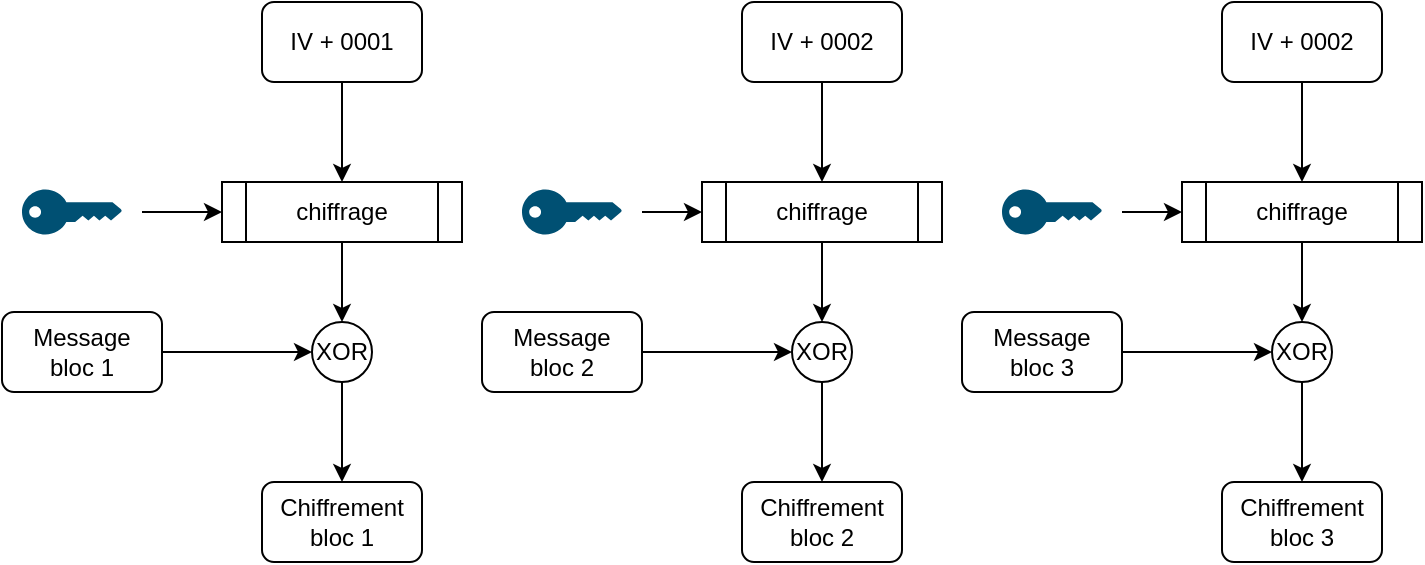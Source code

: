 <mxfile version="15.7.3"><diagram id="R94866wrfydmjI1TcIGw" name="Page-1"><mxGraphModel dx="970" dy="684" grid="1" gridSize="10" guides="1" tooltips="1" connect="1" arrows="1" fold="1" page="1" pageScale="1" pageWidth="850" pageHeight="1100" math="0" shadow="0"><root><mxCell id="0"/><mxCell id="1" parent="0"/><mxCell id="hJnjnGaDH_ha2pBOBL41-1" value="" style="edgeStyle=orthogonalEdgeStyle;rounded=0;orthogonalLoop=1;jettySize=auto;html=1;" parent="1" source="UCuat8p_KdAJ_d-03tH1-1" target="UCuat8p_KdAJ_d-03tH1-9" edge="1"><mxGeometry relative="1" as="geometry"/></mxCell><mxCell id="UCuat8p_KdAJ_d-03tH1-1" value="IV + 0001" style="rounded=1;whiteSpace=wrap;html=1;" parent="1" vertex="1"><mxGeometry x="170" y="100" width="80" height="40" as="geometry"/></mxCell><mxCell id="hJnjnGaDH_ha2pBOBL41-5" value="" style="edgeStyle=orthogonalEdgeStyle;rounded=0;orthogonalLoop=1;jettySize=auto;html=1;" parent="1" source="UCuat8p_KdAJ_d-03tH1-5" target="UCuat8p_KdAJ_d-03tH1-13" edge="1"><mxGeometry relative="1" as="geometry"/></mxCell><mxCell id="UCuat8p_KdAJ_d-03tH1-5" value="XOR" style="ellipse;whiteSpace=wrap;html=1;aspect=fixed;" parent="1" vertex="1"><mxGeometry x="195" y="260" width="30" height="30" as="geometry"/></mxCell><mxCell id="hJnjnGaDH_ha2pBOBL41-2" value="" style="edgeStyle=orthogonalEdgeStyle;rounded=0;orthogonalLoop=1;jettySize=auto;html=1;" parent="1" source="UCuat8p_KdAJ_d-03tH1-9" target="UCuat8p_KdAJ_d-03tH1-5" edge="1"><mxGeometry relative="1" as="geometry"/></mxCell><mxCell id="UCuat8p_KdAJ_d-03tH1-9" value="chiffrage" style="shape=process;whiteSpace=wrap;html=1;backgroundOutline=1;" parent="1" vertex="1"><mxGeometry x="150" y="190" width="120" height="30" as="geometry"/></mxCell><mxCell id="UCuat8p_KdAJ_d-03tH1-10" value="" style="endArrow=classic;html=1;rounded=0;entryX=0;entryY=0.5;entryDx=0;entryDy=0;" parent="1" target="UCuat8p_KdAJ_d-03tH1-9" edge="1"><mxGeometry width="50" height="50" relative="1" as="geometry"><mxPoint x="110" y="205" as="sourcePoint"/><mxPoint x="450" y="270" as="targetPoint"/></mxGeometry></mxCell><mxCell id="UCuat8p_KdAJ_d-03tH1-11" value="" style="points=[[0,0.5,0],[0.24,0,0],[0.5,0.28,0],[0.995,0.475,0],[0.5,0.72,0],[0.24,1,0]];verticalLabelPosition=bottom;sketch=0;html=1;verticalAlign=top;aspect=fixed;align=center;pointerEvents=1;shape=mxgraph.cisco19.key;fillColor=#005073;strokeColor=none;" parent="1" vertex="1"><mxGeometry x="50" y="193.75" width="50" height="22.5" as="geometry"/></mxCell><mxCell id="UCuat8p_KdAJ_d-03tH1-13" value="&lt;div&gt;Chiffrement&lt;/div&gt;&lt;div&gt;bloc 1&lt;br&gt;&lt;/div&gt;" style="rounded=1;whiteSpace=wrap;html=1;" parent="1" vertex="1"><mxGeometry x="170" y="340" width="80" height="40" as="geometry"/></mxCell><mxCell id="hJnjnGaDH_ha2pBOBL41-4" value="" style="edgeStyle=orthogonalEdgeStyle;rounded=0;orthogonalLoop=1;jettySize=auto;html=1;" parent="1" source="hJnjnGaDH_ha2pBOBL41-3" target="UCuat8p_KdAJ_d-03tH1-5" edge="1"><mxGeometry relative="1" as="geometry"/></mxCell><mxCell id="hJnjnGaDH_ha2pBOBL41-3" value="&lt;div&gt;Message&lt;/div&gt;&lt;div&gt;bloc 1&lt;br&gt;&lt;/div&gt;" style="rounded=1;whiteSpace=wrap;html=1;" parent="1" vertex="1"><mxGeometry x="40" y="255" width="80" height="40" as="geometry"/></mxCell><mxCell id="hJnjnGaDH_ha2pBOBL41-9" value="" style="edgeStyle=orthogonalEdgeStyle;rounded=0;orthogonalLoop=1;jettySize=auto;html=1;" parent="1" source="hJnjnGaDH_ha2pBOBL41-10" target="hJnjnGaDH_ha2pBOBL41-13" edge="1"><mxGeometry relative="1" as="geometry"/></mxCell><mxCell id="hJnjnGaDH_ha2pBOBL41-10" value="XOR" style="ellipse;whiteSpace=wrap;html=1;aspect=fixed;" parent="1" vertex="1"><mxGeometry x="435" y="260" width="30" height="30" as="geometry"/></mxCell><mxCell id="hJnjnGaDH_ha2pBOBL41-11" value="" style="edgeStyle=orthogonalEdgeStyle;rounded=0;orthogonalLoop=1;jettySize=auto;html=1;" parent="1" source="hJnjnGaDH_ha2pBOBL41-12" target="hJnjnGaDH_ha2pBOBL41-10" edge="1"><mxGeometry relative="1" as="geometry"/></mxCell><mxCell id="hJnjnGaDH_ha2pBOBL41-12" value="chiffrage" style="shape=process;whiteSpace=wrap;html=1;backgroundOutline=1;" parent="1" vertex="1"><mxGeometry x="390" y="190" width="120" height="30" as="geometry"/></mxCell><mxCell id="hJnjnGaDH_ha2pBOBL41-13" value="&lt;div&gt;Chiffrement&lt;/div&gt;&lt;div&gt;bloc 2&lt;br&gt;&lt;/div&gt;" style="rounded=1;whiteSpace=wrap;html=1;" parent="1" vertex="1"><mxGeometry x="410" y="340" width="80" height="40" as="geometry"/></mxCell><mxCell id="hJnjnGaDH_ha2pBOBL41-14" value="" style="points=[[0,0.5,0],[0.24,0,0],[0.5,0.28,0],[0.995,0.475,0],[0.5,0.72,0],[0.24,1,0]];verticalLabelPosition=bottom;sketch=0;html=1;verticalAlign=top;aspect=fixed;align=center;pointerEvents=1;shape=mxgraph.cisco19.key;fillColor=#005073;strokeColor=none;" parent="1" vertex="1"><mxGeometry x="300" y="193.75" width="50" height="22.5" as="geometry"/></mxCell><mxCell id="hJnjnGaDH_ha2pBOBL41-15" value="" style="endArrow=classic;html=1;rounded=0;" parent="1" edge="1"><mxGeometry width="50" height="50" relative="1" as="geometry"><mxPoint x="370" y="205" as="sourcePoint"/><mxPoint x="390" y="205" as="targetPoint"/><Array as="points"><mxPoint x="360" y="205"/><mxPoint x="370" y="205"/></Array></mxGeometry></mxCell><mxCell id="hJnjnGaDH_ha2pBOBL41-19" value="&lt;div&gt;Message&lt;/div&gt;&lt;div&gt;bloc 2&lt;br&gt;&lt;/div&gt;" style="rounded=1;whiteSpace=wrap;html=1;" parent="1" vertex="1"><mxGeometry x="280" y="255" width="80" height="40" as="geometry"/></mxCell><mxCell id="hJnjnGaDH_ha2pBOBL41-20" value="" style="edgeStyle=orthogonalEdgeStyle;rounded=0;orthogonalLoop=1;jettySize=auto;html=1;" parent="1" source="hJnjnGaDH_ha2pBOBL41-19" edge="1"><mxGeometry relative="1" as="geometry"><mxPoint x="435" y="275" as="targetPoint"/></mxGeometry></mxCell><mxCell id="hJnjnGaDH_ha2pBOBL41-22" value="" style="edgeStyle=orthogonalEdgeStyle;rounded=0;orthogonalLoop=1;jettySize=auto;html=1;" parent="1" source="hJnjnGaDH_ha2pBOBL41-23" target="hJnjnGaDH_ha2pBOBL41-26" edge="1"><mxGeometry relative="1" as="geometry"/></mxCell><mxCell id="hJnjnGaDH_ha2pBOBL41-23" value="XOR" style="ellipse;whiteSpace=wrap;html=1;aspect=fixed;" parent="1" vertex="1"><mxGeometry x="675" y="260" width="30" height="30" as="geometry"/></mxCell><mxCell id="hJnjnGaDH_ha2pBOBL41-24" value="" style="edgeStyle=orthogonalEdgeStyle;rounded=0;orthogonalLoop=1;jettySize=auto;html=1;" parent="1" source="hJnjnGaDH_ha2pBOBL41-25" target="hJnjnGaDH_ha2pBOBL41-23" edge="1"><mxGeometry relative="1" as="geometry"/></mxCell><mxCell id="hJnjnGaDH_ha2pBOBL41-25" value="chiffrage" style="shape=process;whiteSpace=wrap;html=1;backgroundOutline=1;" parent="1" vertex="1"><mxGeometry x="630" y="190" width="120" height="30" as="geometry"/></mxCell><mxCell id="hJnjnGaDH_ha2pBOBL41-26" value="&lt;div&gt;Chiffrement&lt;/div&gt;&lt;div&gt;bloc 3&lt;br&gt;&lt;/div&gt;" style="rounded=1;whiteSpace=wrap;html=1;" parent="1" vertex="1"><mxGeometry x="650" y="340" width="80" height="40" as="geometry"/></mxCell><mxCell id="hJnjnGaDH_ha2pBOBL41-27" value="" style="points=[[0,0.5,0],[0.24,0,0],[0.5,0.28,0],[0.995,0.475,0],[0.5,0.72,0],[0.24,1,0]];verticalLabelPosition=bottom;sketch=0;html=1;verticalAlign=top;aspect=fixed;align=center;pointerEvents=1;shape=mxgraph.cisco19.key;fillColor=#005073;strokeColor=none;" parent="1" vertex="1"><mxGeometry x="540" y="193.75" width="50" height="22.5" as="geometry"/></mxCell><mxCell id="hJnjnGaDH_ha2pBOBL41-28" value="" style="endArrow=classic;html=1;rounded=0;" parent="1" edge="1"><mxGeometry width="50" height="50" relative="1" as="geometry"><mxPoint x="610" y="205" as="sourcePoint"/><mxPoint x="630" y="205" as="targetPoint"/><Array as="points"><mxPoint x="600" y="205"/><mxPoint x="610" y="205"/></Array></mxGeometry></mxCell><mxCell id="hJnjnGaDH_ha2pBOBL41-31" value="&lt;div&gt;Message&lt;/div&gt;&lt;div&gt;bloc 3&lt;br&gt;&lt;/div&gt;" style="rounded=1;whiteSpace=wrap;html=1;" parent="1" vertex="1"><mxGeometry x="520" y="255" width="80" height="40" as="geometry"/></mxCell><mxCell id="hJnjnGaDH_ha2pBOBL41-32" value="" style="edgeStyle=orthogonalEdgeStyle;rounded=0;orthogonalLoop=1;jettySize=auto;html=1;" parent="1" source="hJnjnGaDH_ha2pBOBL41-31" edge="1"><mxGeometry relative="1" as="geometry"><mxPoint x="675" y="275" as="targetPoint"/></mxGeometry></mxCell><mxCell id="hSr9LcujKScApqmD-3Z5-1" value="IV + 0002" style="rounded=1;whiteSpace=wrap;html=1;" vertex="1" parent="1"><mxGeometry x="410" y="100" width="80" height="40" as="geometry"/></mxCell><mxCell id="hSr9LcujKScApqmD-3Z5-2" value="" style="edgeStyle=orthogonalEdgeStyle;rounded=0;orthogonalLoop=1;jettySize=auto;html=1;" edge="1" source="hSr9LcujKScApqmD-3Z5-1" parent="1"><mxGeometry relative="1" as="geometry"><mxPoint x="450" y="190" as="targetPoint"/></mxGeometry></mxCell><mxCell id="hSr9LcujKScApqmD-3Z5-3" value="IV + 0002" style="rounded=1;whiteSpace=wrap;html=1;" vertex="1" parent="1"><mxGeometry x="650" y="100" width="80" height="40" as="geometry"/></mxCell><mxCell id="hSr9LcujKScApqmD-3Z5-4" value="" style="edgeStyle=orthogonalEdgeStyle;rounded=0;orthogonalLoop=1;jettySize=auto;html=1;" edge="1" source="hSr9LcujKScApqmD-3Z5-3" parent="1"><mxGeometry relative="1" as="geometry"><mxPoint x="690" y="190" as="targetPoint"/></mxGeometry></mxCell></root></mxGraphModel></diagram></mxfile>